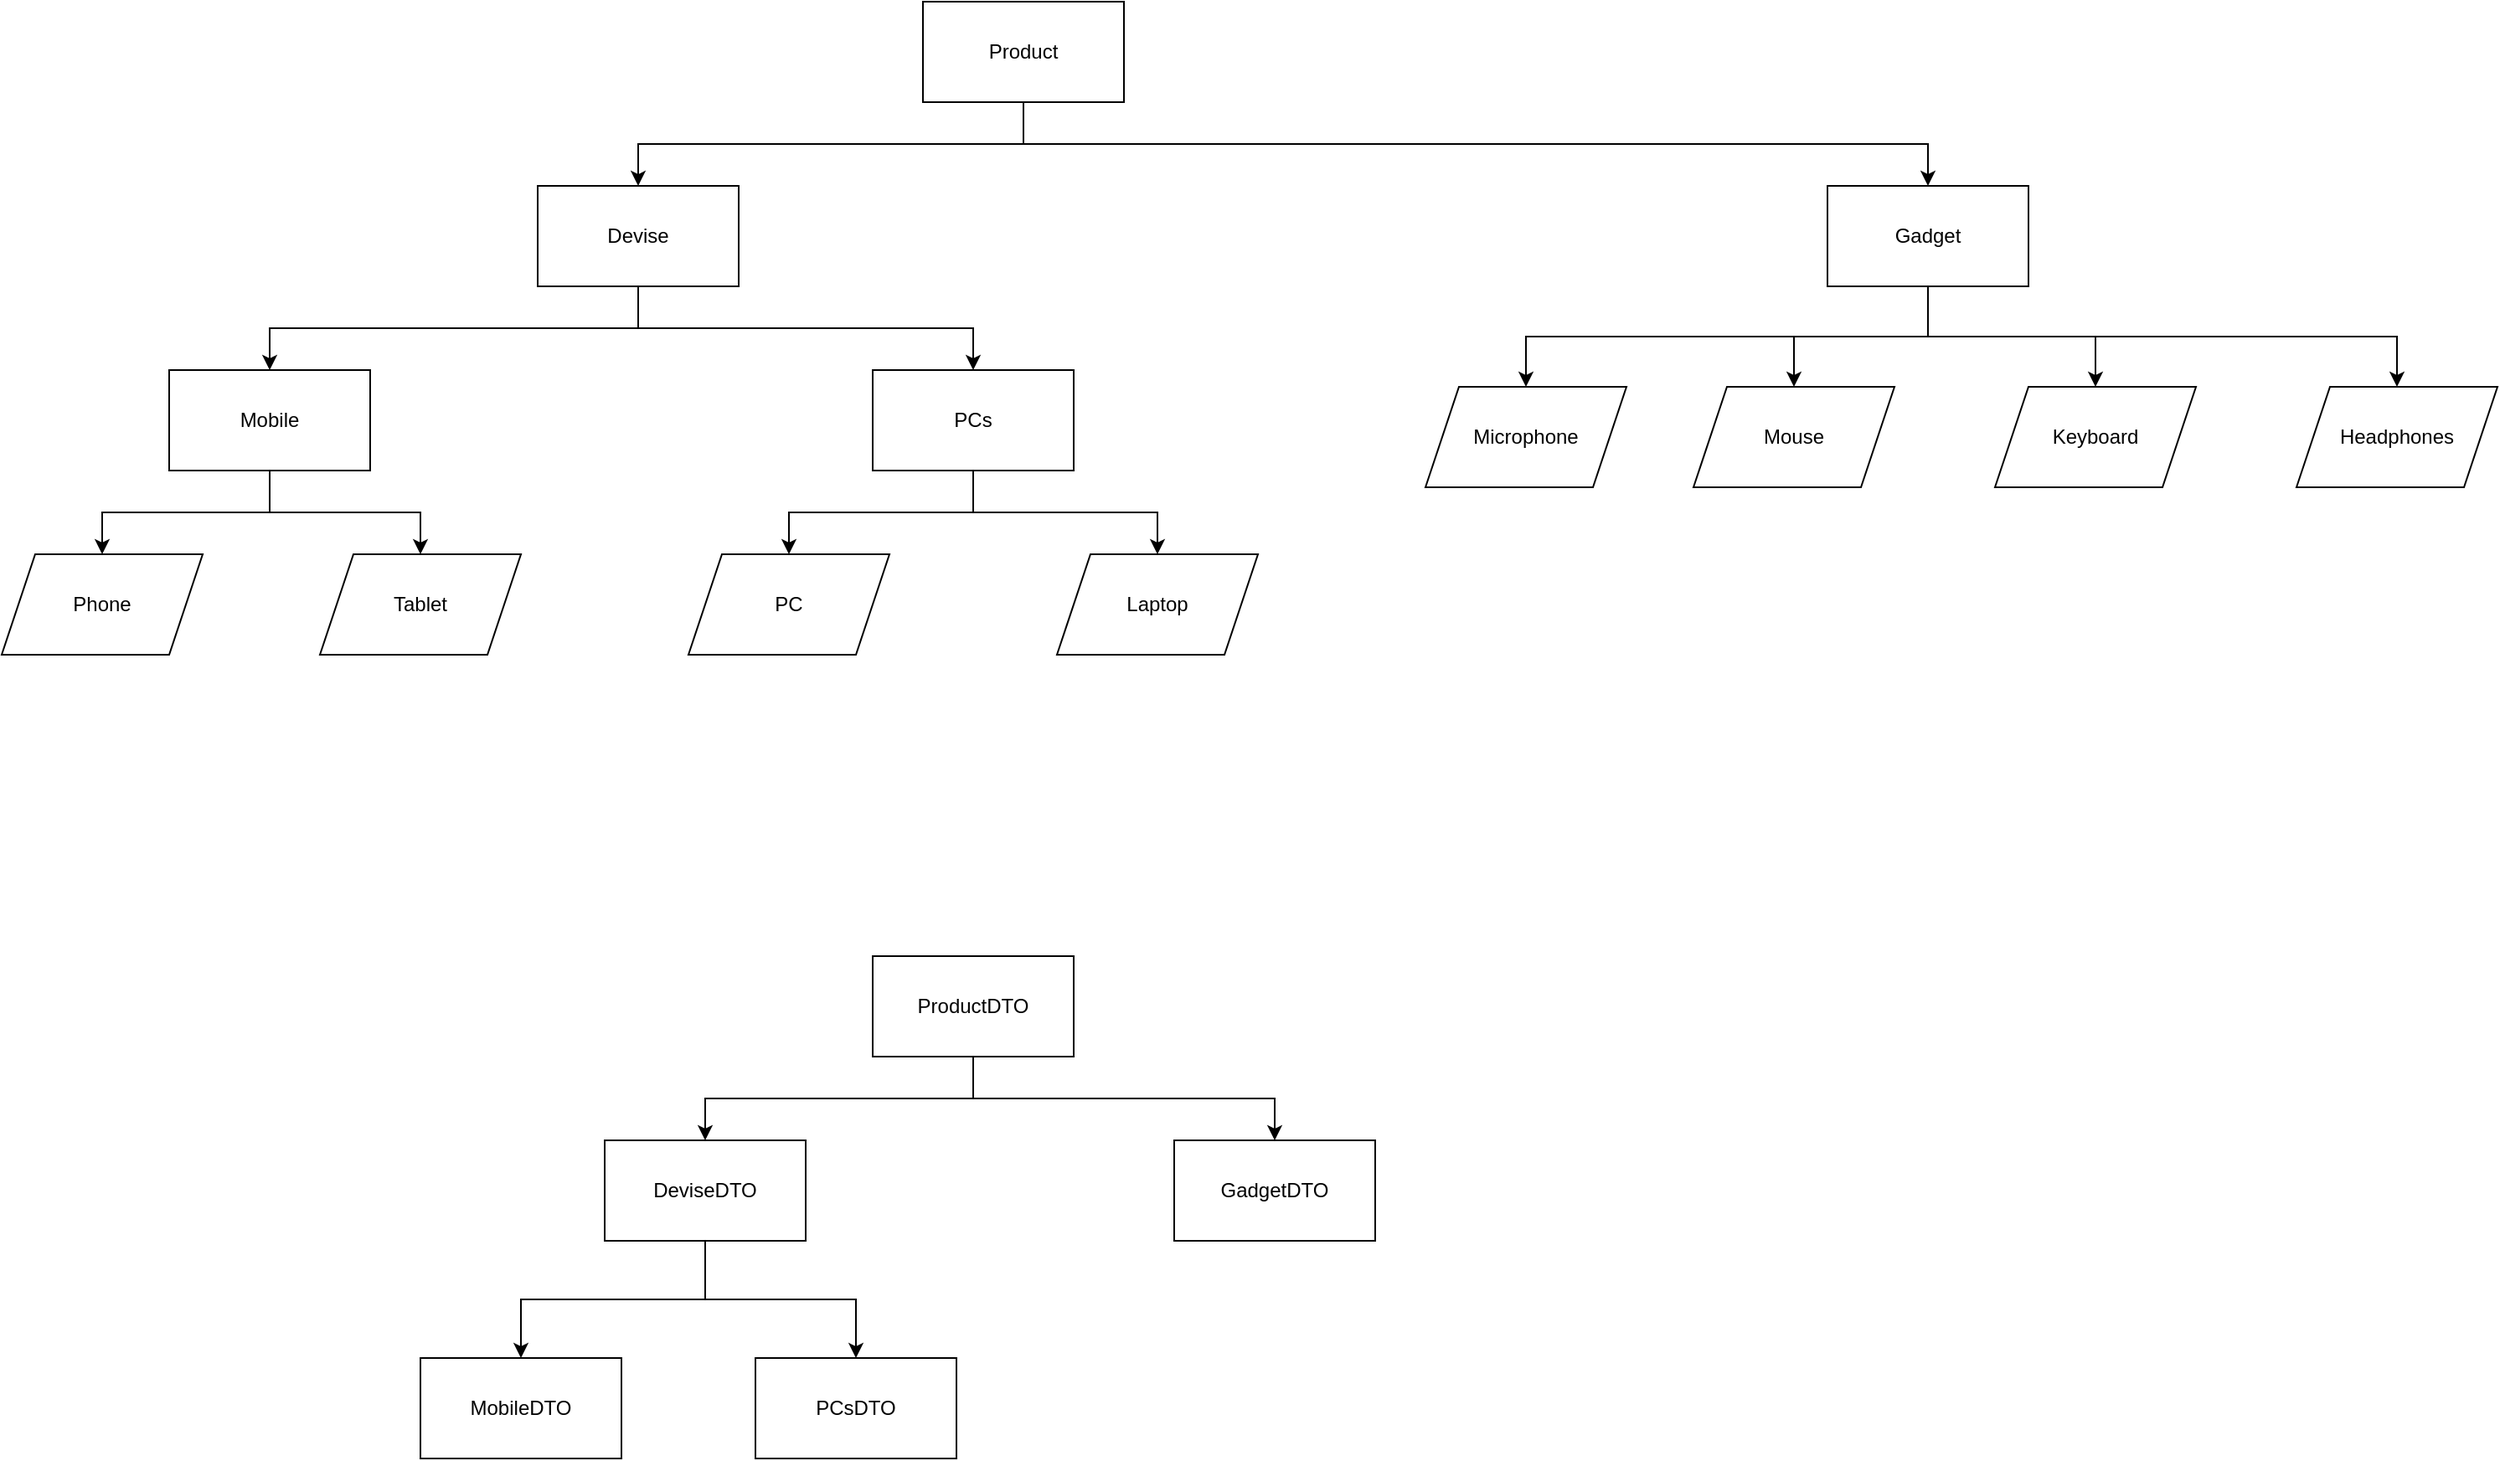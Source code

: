 <mxfile version="21.0.2" type="google"><diagram name="Сторінка-1" id="VXSegh_Zuo2gHpTnj7i_"><mxGraphModel grid="1" page="1" gridSize="10" guides="1" tooltips="1" connect="1" arrows="1" fold="1" pageScale="1" pageWidth="827" pageHeight="1169" math="0" shadow="0"><root><mxCell id="0"/><mxCell id="1" parent="0"/><mxCell id="bn0Q5cbajNKqDK9HpUAu-4" style="edgeStyle=orthogonalEdgeStyle;rounded=0;orthogonalLoop=1;jettySize=auto;html=1;exitX=0.5;exitY=1;exitDx=0;exitDy=0;entryX=0.5;entryY=0;entryDx=0;entryDy=0;" edge="1" parent="1" source="bn0Q5cbajNKqDK9HpUAu-1" target="bn0Q5cbajNKqDK9HpUAu-2"><mxGeometry relative="1" as="geometry"/></mxCell><mxCell id="bn0Q5cbajNKqDK9HpUAu-5" style="edgeStyle=orthogonalEdgeStyle;rounded=0;orthogonalLoop=1;jettySize=auto;html=1;exitX=0.5;exitY=1;exitDx=0;exitDy=0;" edge="1" parent="1" source="bn0Q5cbajNKqDK9HpUAu-1" target="bn0Q5cbajNKqDK9HpUAu-3"><mxGeometry relative="1" as="geometry"/></mxCell><mxCell id="bn0Q5cbajNKqDK9HpUAu-1" value="Product" style="rounded=0;whiteSpace=wrap;html=1;" vertex="1" parent="1"><mxGeometry x="340" y="50" width="120" height="60" as="geometry"/></mxCell><mxCell id="bn0Q5cbajNKqDK9HpUAu-26" style="edgeStyle=orthogonalEdgeStyle;rounded=0;orthogonalLoop=1;jettySize=auto;html=1;exitX=0.5;exitY=1;exitDx=0;exitDy=0;entryX=0.5;entryY=0;entryDx=0;entryDy=0;" edge="1" parent="1" source="bn0Q5cbajNKqDK9HpUAu-2" target="bn0Q5cbajNKqDK9HpUAu-23"><mxGeometry relative="1" as="geometry"/></mxCell><mxCell id="bn0Q5cbajNKqDK9HpUAu-27" style="edgeStyle=orthogonalEdgeStyle;rounded=0;orthogonalLoop=1;jettySize=auto;html=1;exitX=0.5;exitY=1;exitDx=0;exitDy=0;entryX=0.5;entryY=0;entryDx=0;entryDy=0;" edge="1" parent="1" source="bn0Q5cbajNKqDK9HpUAu-2" target="bn0Q5cbajNKqDK9HpUAu-22"><mxGeometry relative="1" as="geometry"/></mxCell><mxCell id="bn0Q5cbajNKqDK9HpUAu-28" style="edgeStyle=orthogonalEdgeStyle;rounded=0;orthogonalLoop=1;jettySize=auto;html=1;exitX=0.5;exitY=1;exitDx=0;exitDy=0;entryX=0.5;entryY=0;entryDx=0;entryDy=0;" edge="1" parent="1" source="bn0Q5cbajNKqDK9HpUAu-2" target="bn0Q5cbajNKqDK9HpUAu-24"><mxGeometry relative="1" as="geometry"/></mxCell><mxCell id="bn0Q5cbajNKqDK9HpUAu-29" style="edgeStyle=orthogonalEdgeStyle;rounded=0;orthogonalLoop=1;jettySize=auto;html=1;exitX=0.5;exitY=1;exitDx=0;exitDy=0;entryX=0.5;entryY=0;entryDx=0;entryDy=0;" edge="1" parent="1" source="bn0Q5cbajNKqDK9HpUAu-2" target="bn0Q5cbajNKqDK9HpUAu-25"><mxGeometry relative="1" as="geometry"/></mxCell><mxCell id="bn0Q5cbajNKqDK9HpUAu-2" value="Gadget" style="rounded=0;whiteSpace=wrap;html=1;" vertex="1" parent="1"><mxGeometry x="880" y="160" width="120" height="60" as="geometry"/></mxCell><mxCell id="bn0Q5cbajNKqDK9HpUAu-8" style="edgeStyle=orthogonalEdgeStyle;rounded=0;orthogonalLoop=1;jettySize=auto;html=1;exitX=0.5;exitY=1;exitDx=0;exitDy=0;entryX=0.5;entryY=0;entryDx=0;entryDy=0;" edge="1" parent="1" source="bn0Q5cbajNKqDK9HpUAu-3" target="bn0Q5cbajNKqDK9HpUAu-6"><mxGeometry relative="1" as="geometry"/></mxCell><mxCell id="bn0Q5cbajNKqDK9HpUAu-9" style="edgeStyle=orthogonalEdgeStyle;rounded=0;orthogonalLoop=1;jettySize=auto;html=1;exitX=0.5;exitY=1;exitDx=0;exitDy=0;entryX=0.5;entryY=0;entryDx=0;entryDy=0;" edge="1" parent="1" source="bn0Q5cbajNKqDK9HpUAu-3" target="bn0Q5cbajNKqDK9HpUAu-7"><mxGeometry relative="1" as="geometry"/></mxCell><mxCell id="bn0Q5cbajNKqDK9HpUAu-3" value="Devise" style="rounded=0;whiteSpace=wrap;html=1;" vertex="1" parent="1"><mxGeometry x="110" y="160" width="120" height="60" as="geometry"/></mxCell><mxCell id="bn0Q5cbajNKqDK9HpUAu-20" style="edgeStyle=orthogonalEdgeStyle;rounded=0;orthogonalLoop=1;jettySize=auto;html=1;exitX=0.5;exitY=1;exitDx=0;exitDy=0;entryX=0.5;entryY=0;entryDx=0;entryDy=0;" edge="1" parent="1" source="bn0Q5cbajNKqDK9HpUAu-6" target="bn0Q5cbajNKqDK9HpUAu-19"><mxGeometry relative="1" as="geometry"/></mxCell><mxCell id="bn0Q5cbajNKqDK9HpUAu-21" style="edgeStyle=orthogonalEdgeStyle;rounded=0;orthogonalLoop=1;jettySize=auto;html=1;exitX=0.5;exitY=1;exitDx=0;exitDy=0;entryX=0.5;entryY=0;entryDx=0;entryDy=0;" edge="1" parent="1" source="bn0Q5cbajNKqDK9HpUAu-6" target="bn0Q5cbajNKqDK9HpUAu-18"><mxGeometry relative="1" as="geometry"/></mxCell><mxCell id="bn0Q5cbajNKqDK9HpUAu-6" value="PCs" style="rounded=0;whiteSpace=wrap;html=1;" vertex="1" parent="1"><mxGeometry x="310" y="270" width="120" height="60" as="geometry"/></mxCell><mxCell id="bn0Q5cbajNKqDK9HpUAu-16" style="edgeStyle=orthogonalEdgeStyle;rounded=0;orthogonalLoop=1;jettySize=auto;html=1;exitX=0.5;exitY=1;exitDx=0;exitDy=0;entryX=0.5;entryY=0;entryDx=0;entryDy=0;" edge="1" parent="1" source="bn0Q5cbajNKqDK9HpUAu-7" target="bn0Q5cbajNKqDK9HpUAu-14"><mxGeometry relative="1" as="geometry"/></mxCell><mxCell id="bn0Q5cbajNKqDK9HpUAu-17" style="edgeStyle=orthogonalEdgeStyle;rounded=0;orthogonalLoop=1;jettySize=auto;html=1;exitX=0.5;exitY=1;exitDx=0;exitDy=0;entryX=0.5;entryY=0;entryDx=0;entryDy=0;" edge="1" parent="1" source="bn0Q5cbajNKqDK9HpUAu-7" target="bn0Q5cbajNKqDK9HpUAu-15"><mxGeometry relative="1" as="geometry"/></mxCell><mxCell id="bn0Q5cbajNKqDK9HpUAu-7" value="Mobile" style="rounded=0;whiteSpace=wrap;html=1;" vertex="1" parent="1"><mxGeometry x="-110" y="270" width="120" height="60" as="geometry"/></mxCell><mxCell id="bn0Q5cbajNKqDK9HpUAu-14" value="Tablet" style="shape=parallelogram;perimeter=parallelogramPerimeter;whiteSpace=wrap;html=1;fixedSize=1;" vertex="1" parent="1"><mxGeometry x="-20" y="380" width="120" height="60" as="geometry"/></mxCell><mxCell id="bn0Q5cbajNKqDK9HpUAu-15" value="Phone" style="shape=parallelogram;perimeter=parallelogramPerimeter;whiteSpace=wrap;html=1;fixedSize=1;" vertex="1" parent="1"><mxGeometry x="-210" y="380" width="120" height="60" as="geometry"/></mxCell><mxCell id="bn0Q5cbajNKqDK9HpUAu-18" value="Laptop" style="shape=parallelogram;perimeter=parallelogramPerimeter;whiteSpace=wrap;html=1;fixedSize=1;" vertex="1" parent="1"><mxGeometry x="420" y="380" width="120" height="60" as="geometry"/></mxCell><mxCell id="bn0Q5cbajNKqDK9HpUAu-19" value="PC" style="shape=parallelogram;perimeter=parallelogramPerimeter;whiteSpace=wrap;html=1;fixedSize=1;" vertex="1" parent="1"><mxGeometry x="200" y="380" width="120" height="60" as="geometry"/></mxCell><mxCell id="bn0Q5cbajNKqDK9HpUAu-22" value="Headphones" style="shape=parallelogram;perimeter=parallelogramPerimeter;whiteSpace=wrap;html=1;fixedSize=1;" vertex="1" parent="1"><mxGeometry x="1160" y="280" width="120" height="60" as="geometry"/></mxCell><mxCell id="bn0Q5cbajNKqDK9HpUAu-23" value="Keyboard" style="shape=parallelogram;perimeter=parallelogramPerimeter;whiteSpace=wrap;html=1;fixedSize=1;" vertex="1" parent="1"><mxGeometry x="980" y="280" width="120" height="60" as="geometry"/></mxCell><mxCell id="bn0Q5cbajNKqDK9HpUAu-24" value="Mouse" style="shape=parallelogram;perimeter=parallelogramPerimeter;whiteSpace=wrap;html=1;fixedSize=1;" vertex="1" parent="1"><mxGeometry x="800" y="280" width="120" height="60" as="geometry"/></mxCell><mxCell id="bn0Q5cbajNKqDK9HpUAu-25" value="Microphone" style="shape=parallelogram;perimeter=parallelogramPerimeter;whiteSpace=wrap;html=1;fixedSize=1;" vertex="1" parent="1"><mxGeometry x="640" y="280" width="120" height="60" as="geometry"/></mxCell><mxCell id="bn0Q5cbajNKqDK9HpUAu-30" style="edgeStyle=orthogonalEdgeStyle;rounded=0;orthogonalLoop=1;jettySize=auto;html=1;exitX=0.5;exitY=1;exitDx=0;exitDy=0;entryX=0.5;entryY=0;entryDx=0;entryDy=0;" edge="1" parent="1" source="bn0Q5cbajNKqDK9HpUAu-32" target="bn0Q5cbajNKqDK9HpUAu-33"><mxGeometry relative="1" as="geometry"/></mxCell><mxCell id="bn0Q5cbajNKqDK9HpUAu-31" style="edgeStyle=orthogonalEdgeStyle;rounded=0;orthogonalLoop=1;jettySize=auto;html=1;exitX=0.5;exitY=1;exitDx=0;exitDy=0;" edge="1" parent="1" source="bn0Q5cbajNKqDK9HpUAu-32" target="bn0Q5cbajNKqDK9HpUAu-34"><mxGeometry relative="1" as="geometry"/></mxCell><mxCell id="bn0Q5cbajNKqDK9HpUAu-32" value="ProductDTO" style="rounded=0;whiteSpace=wrap;html=1;" vertex="1" parent="1"><mxGeometry x="310" y="620" width="120" height="60" as="geometry"/></mxCell><mxCell id="bn0Q5cbajNKqDK9HpUAu-33" value="GadgetDTO" style="rounded=0;whiteSpace=wrap;html=1;" vertex="1" parent="1"><mxGeometry x="490" y="730" width="120" height="60" as="geometry"/></mxCell><mxCell id="bn0Q5cbajNKqDK9HpUAu-39" style="edgeStyle=orthogonalEdgeStyle;rounded=0;orthogonalLoop=1;jettySize=auto;html=1;exitX=0.5;exitY=1;exitDx=0;exitDy=0;entryX=0.5;entryY=0;entryDx=0;entryDy=0;" edge="1" parent="1" source="bn0Q5cbajNKqDK9HpUAu-34" target="bn0Q5cbajNKqDK9HpUAu-37"><mxGeometry relative="1" as="geometry"/></mxCell><mxCell id="bn0Q5cbajNKqDK9HpUAu-40" style="edgeStyle=orthogonalEdgeStyle;rounded=0;orthogonalLoop=1;jettySize=auto;html=1;exitX=0.5;exitY=1;exitDx=0;exitDy=0;entryX=0.5;entryY=0;entryDx=0;entryDy=0;" edge="1" parent="1" source="bn0Q5cbajNKqDK9HpUAu-34" target="bn0Q5cbajNKqDK9HpUAu-38"><mxGeometry relative="1" as="geometry"/></mxCell><mxCell id="bn0Q5cbajNKqDK9HpUAu-34" value="DeviseDTO" style="rounded=0;whiteSpace=wrap;html=1;" vertex="1" parent="1"><mxGeometry x="150" y="730" width="120" height="60" as="geometry"/></mxCell><mxCell id="bn0Q5cbajNKqDK9HpUAu-37" value="PCsDTO" style="rounded=0;whiteSpace=wrap;html=1;" vertex="1" parent="1"><mxGeometry x="240" y="860" width="120" height="60" as="geometry"/></mxCell><mxCell id="bn0Q5cbajNKqDK9HpUAu-38" value="MobileDTO" style="rounded=0;whiteSpace=wrap;html=1;" vertex="1" parent="1"><mxGeometry x="40" y="860" width="120" height="60" as="geometry"/></mxCell></root></mxGraphModel></diagram></mxfile>